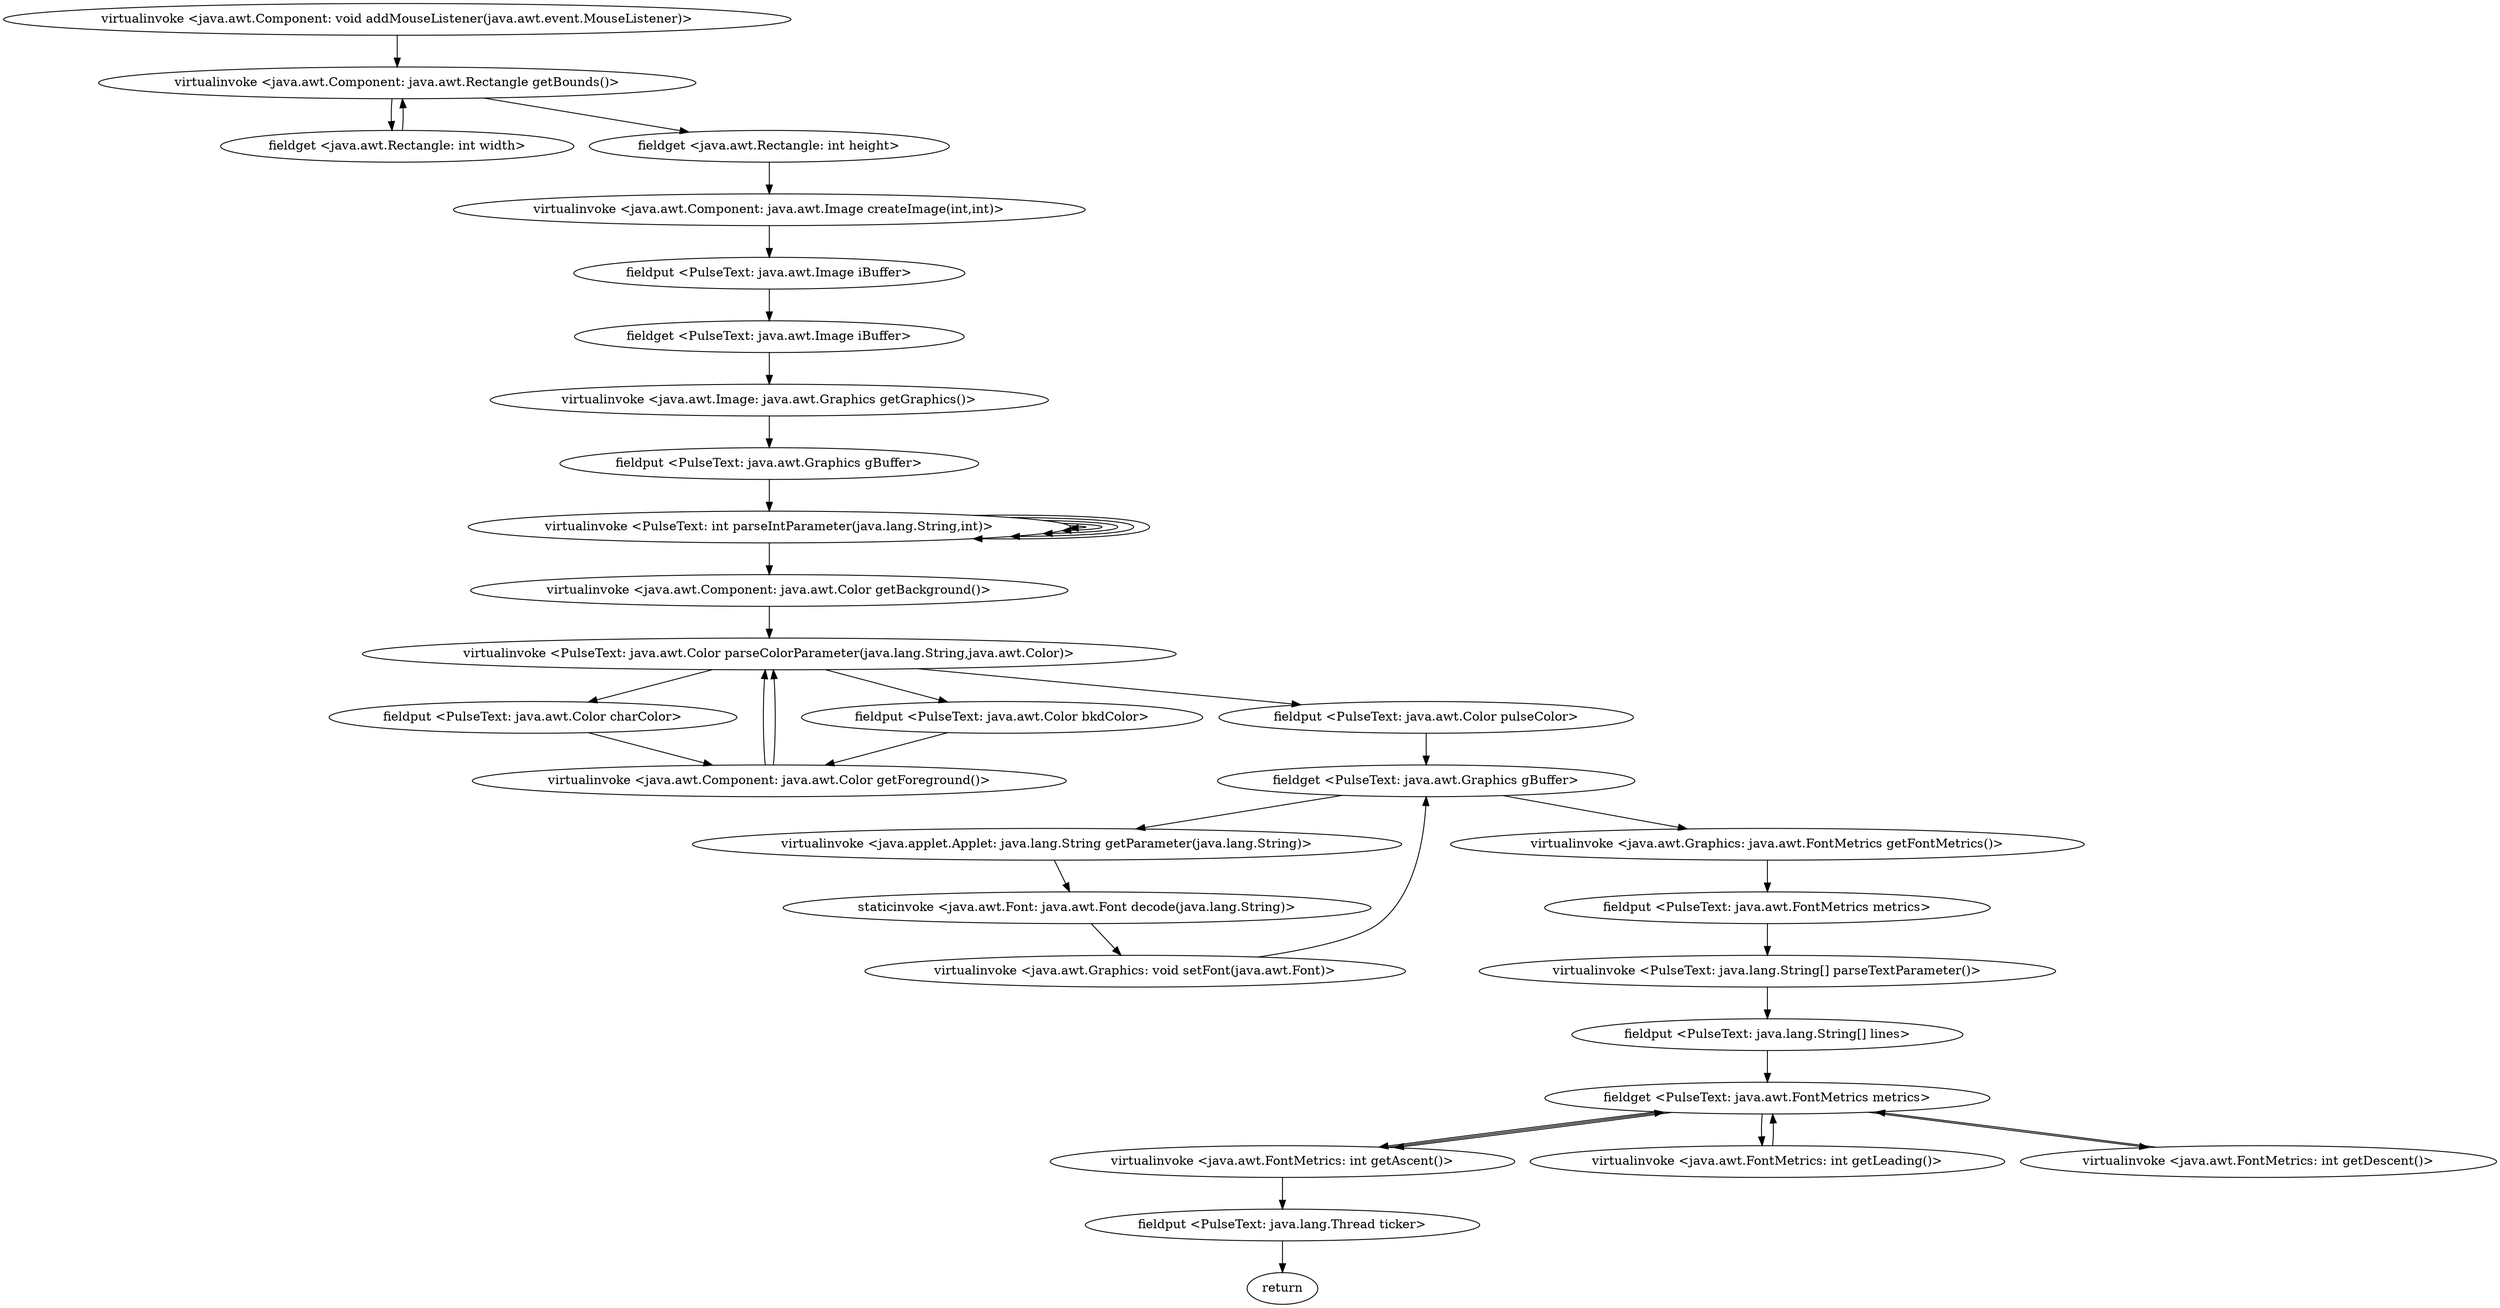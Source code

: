 digraph "" {
"virtualinvoke <java.awt.Component: void addMouseListener(java.awt.event.MouseListener)>";
 "virtualinvoke <java.awt.Component: void addMouseListener(java.awt.event.MouseListener)>"->"virtualinvoke <java.awt.Component: java.awt.Rectangle getBounds()>";
 "virtualinvoke <java.awt.Component: java.awt.Rectangle getBounds()>"->"fieldget <java.awt.Rectangle: int width>";
 "fieldget <java.awt.Rectangle: int width>"->"virtualinvoke <java.awt.Component: java.awt.Rectangle getBounds()>";
 "virtualinvoke <java.awt.Component: java.awt.Rectangle getBounds()>"->"fieldget <java.awt.Rectangle: int height>";
 "fieldget <java.awt.Rectangle: int height>"->"virtualinvoke <java.awt.Component: java.awt.Image createImage(int,int)>";
 "virtualinvoke <java.awt.Component: java.awt.Image createImage(int,int)>"->"fieldput <PulseText: java.awt.Image iBuffer>";
 "fieldput <PulseText: java.awt.Image iBuffer>"->"fieldget <PulseText: java.awt.Image iBuffer>";
 "fieldget <PulseText: java.awt.Image iBuffer>"->"virtualinvoke <java.awt.Image: java.awt.Graphics getGraphics()>";
 "virtualinvoke <java.awt.Image: java.awt.Graphics getGraphics()>"->"fieldput <PulseText: java.awt.Graphics gBuffer>";
 "fieldput <PulseText: java.awt.Graphics gBuffer>"->"virtualinvoke <PulseText: int parseIntParameter(java.lang.String,int)>";
 "virtualinvoke <PulseText: int parseIntParameter(java.lang.String,int)>"->"virtualinvoke <PulseText: int parseIntParameter(java.lang.String,int)>";
 "virtualinvoke <PulseText: int parseIntParameter(java.lang.String,int)>"->"virtualinvoke <PulseText: int parseIntParameter(java.lang.String,int)>";
 "virtualinvoke <PulseText: int parseIntParameter(java.lang.String,int)>"->"virtualinvoke <PulseText: int parseIntParameter(java.lang.String,int)>";
 "virtualinvoke <PulseText: int parseIntParameter(java.lang.String,int)>"->"virtualinvoke <PulseText: int parseIntParameter(java.lang.String,int)>";
 "virtualinvoke <PulseText: int parseIntParameter(java.lang.String,int)>"->"virtualinvoke <PulseText: int parseIntParameter(java.lang.String,int)>";
 "virtualinvoke <PulseText: int parseIntParameter(java.lang.String,int)>"->"virtualinvoke <java.awt.Component: java.awt.Color getBackground()>";
 "virtualinvoke <java.awt.Component: java.awt.Color getBackground()>"->"virtualinvoke <PulseText: java.awt.Color parseColorParameter(java.lang.String,java.awt.Color)>";
 "virtualinvoke <PulseText: java.awt.Color parseColorParameter(java.lang.String,java.awt.Color)>"->"fieldput <PulseText: java.awt.Color bkdColor>";
 "fieldput <PulseText: java.awt.Color bkdColor>"->"virtualinvoke <java.awt.Component: java.awt.Color getForeground()>";
 "virtualinvoke <java.awt.Component: java.awt.Color getForeground()>"->"virtualinvoke <PulseText: java.awt.Color parseColorParameter(java.lang.String,java.awt.Color)>";
 "virtualinvoke <PulseText: java.awt.Color parseColorParameter(java.lang.String,java.awt.Color)>"->"fieldput <PulseText: java.awt.Color charColor>";
 "fieldput <PulseText: java.awt.Color charColor>"->"virtualinvoke <java.awt.Component: java.awt.Color getForeground()>";
 "virtualinvoke <java.awt.Component: java.awt.Color getForeground()>"->"virtualinvoke <PulseText: java.awt.Color parseColorParameter(java.lang.String,java.awt.Color)>";
 "virtualinvoke <PulseText: java.awt.Color parseColorParameter(java.lang.String,java.awt.Color)>"->"fieldput <PulseText: java.awt.Color pulseColor>";
 "fieldput <PulseText: java.awt.Color pulseColor>"->"fieldget <PulseText: java.awt.Graphics gBuffer>";
 "fieldget <PulseText: java.awt.Graphics gBuffer>"->"virtualinvoke <java.applet.Applet: java.lang.String getParameter(java.lang.String)>";
 "virtualinvoke <java.applet.Applet: java.lang.String getParameter(java.lang.String)>"->"staticinvoke <java.awt.Font: java.awt.Font decode(java.lang.String)>";
 "staticinvoke <java.awt.Font: java.awt.Font decode(java.lang.String)>"->"virtualinvoke <java.awt.Graphics: void setFont(java.awt.Font)>";
 "virtualinvoke <java.awt.Graphics: void setFont(java.awt.Font)>"->"fieldget <PulseText: java.awt.Graphics gBuffer>";
 "fieldget <PulseText: java.awt.Graphics gBuffer>"->"virtualinvoke <java.awt.Graphics: java.awt.FontMetrics getFontMetrics()>";
 "virtualinvoke <java.awt.Graphics: java.awt.FontMetrics getFontMetrics()>"->"fieldput <PulseText: java.awt.FontMetrics metrics>";
 "fieldput <PulseText: java.awt.FontMetrics metrics>"->"virtualinvoke <PulseText: java.lang.String[] parseTextParameter()>";
 "virtualinvoke <PulseText: java.lang.String[] parseTextParameter()>"->"fieldput <PulseText: java.lang.String[] lines>";
 "fieldput <PulseText: java.lang.String[] lines>"->"fieldget <PulseText: java.awt.FontMetrics metrics>";
 "fieldget <PulseText: java.awt.FontMetrics metrics>"->"virtualinvoke <java.awt.FontMetrics: int getAscent()>";
 "virtualinvoke <java.awt.FontMetrics: int getAscent()>"->"fieldget <PulseText: java.awt.FontMetrics metrics>";
 "fieldget <PulseText: java.awt.FontMetrics metrics>"->"virtualinvoke <java.awt.FontMetrics: int getLeading()>";
 "virtualinvoke <java.awt.FontMetrics: int getLeading()>"->"fieldget <PulseText: java.awt.FontMetrics metrics>";
 "fieldget <PulseText: java.awt.FontMetrics metrics>"->"virtualinvoke <java.awt.FontMetrics: int getDescent()>";
 "virtualinvoke <java.awt.FontMetrics: int getDescent()>"->"fieldget <PulseText: java.awt.FontMetrics metrics>";
 "fieldget <PulseText: java.awt.FontMetrics metrics>"->"virtualinvoke <java.awt.FontMetrics: int getAscent()>";
 "virtualinvoke <java.awt.FontMetrics: int getAscent()>"->"fieldput <PulseText: java.lang.Thread ticker>";
 "fieldput <PulseText: java.lang.Thread ticker>"->"return";
}
